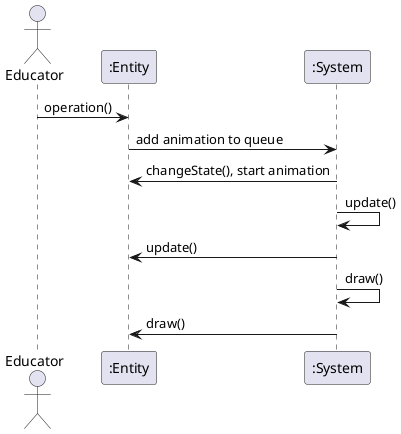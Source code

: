 @startuml
actor Educator
participant ":Entity"
participant ":System"

Educator -> ":Entity" : operation()
":Entity" -> ":System" : add animation to queue
":System" -> ":Entity" : changeState(), start animation
":System" -> ":System" : update()
":System" -> ":Entity" : update()
":System" -> ":System" : draw()
":System" -> ":Entity" : draw()
@enduml